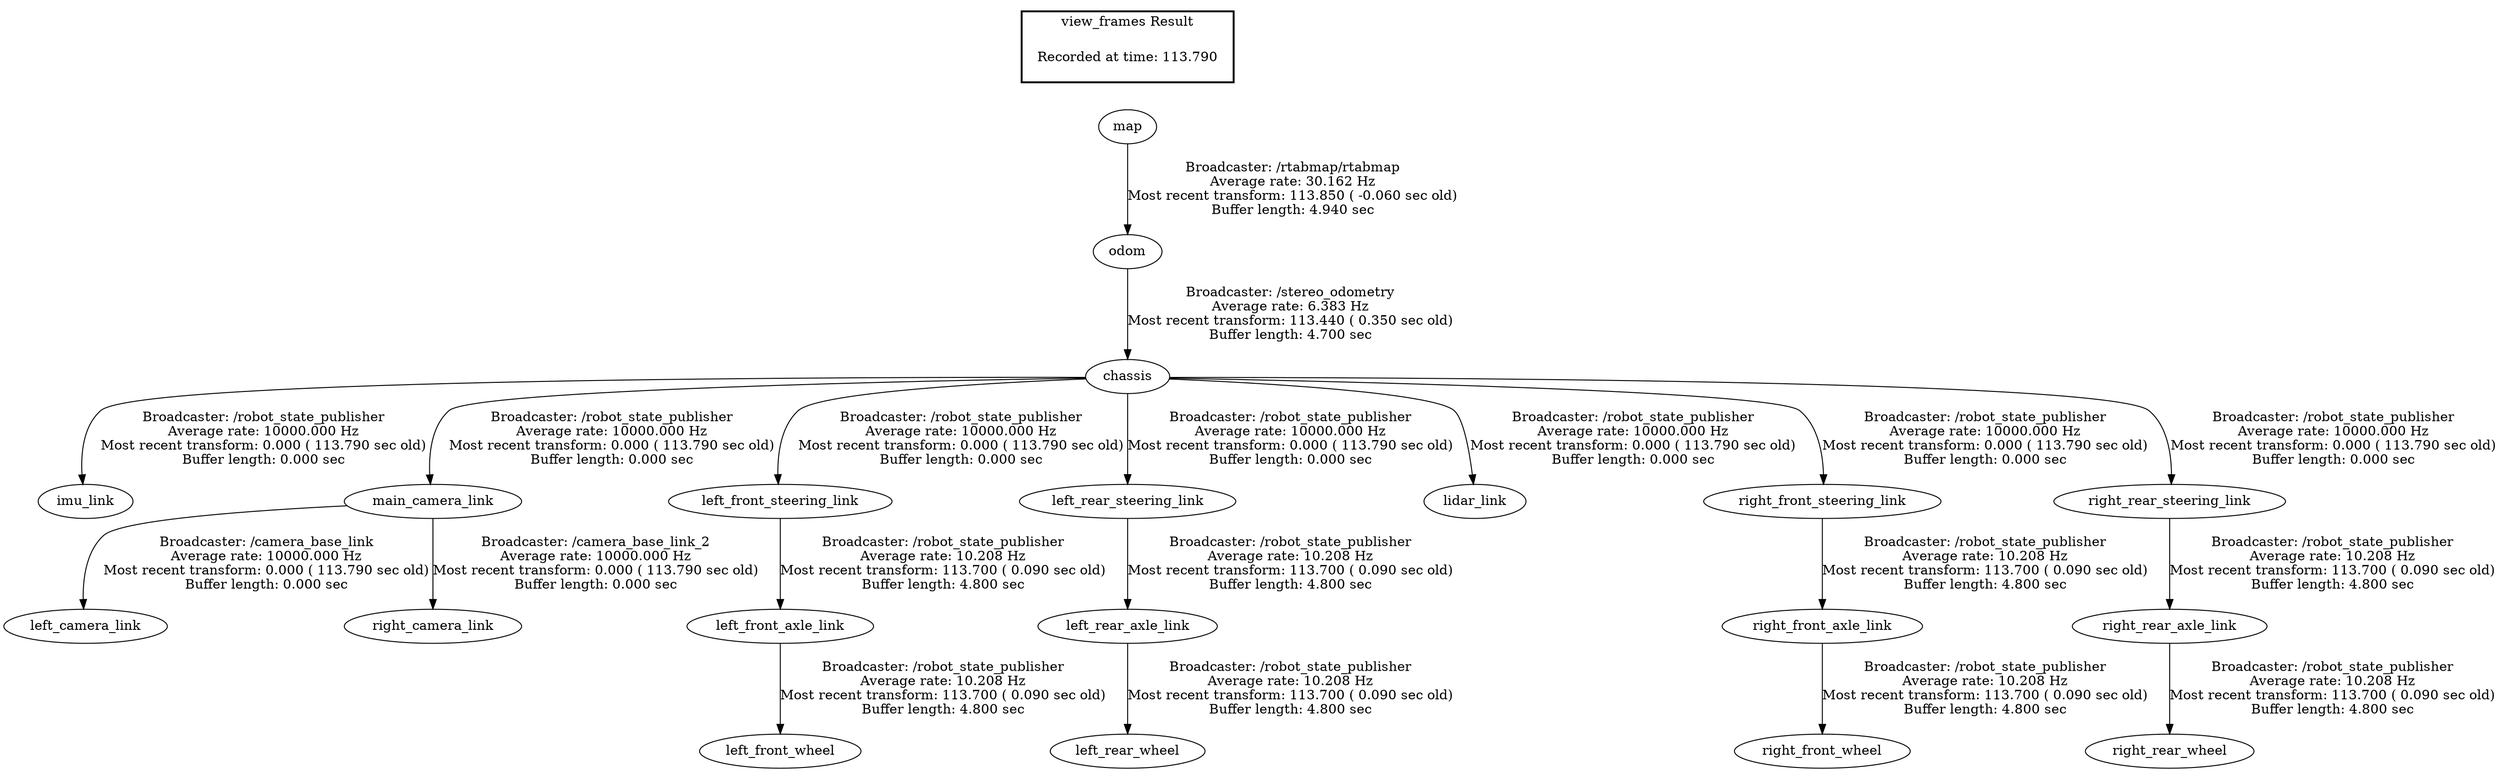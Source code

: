 digraph G {
"map" -> "odom"[label="Broadcaster: /rtabmap/rtabmap\nAverage rate: 30.162 Hz\nMost recent transform: 113.850 ( -0.060 sec old)\nBuffer length: 4.940 sec\n"];
"chassis" -> "imu_link"[label="Broadcaster: /robot_state_publisher\nAverage rate: 10000.000 Hz\nMost recent transform: 0.000 ( 113.790 sec old)\nBuffer length: 0.000 sec\n"];
"odom" -> "chassis"[label="Broadcaster: /stereo_odometry\nAverage rate: 6.383 Hz\nMost recent transform: 113.440 ( 0.350 sec old)\nBuffer length: 4.700 sec\n"];
"main_camera_link" -> "left_camera_link"[label="Broadcaster: /camera_base_link\nAverage rate: 10000.000 Hz\nMost recent transform: 0.000 ( 113.790 sec old)\nBuffer length: 0.000 sec\n"];
"chassis" -> "main_camera_link"[label="Broadcaster: /robot_state_publisher\nAverage rate: 10000.000 Hz\nMost recent transform: 0.000 ( 113.790 sec old)\nBuffer length: 0.000 sec\n"];
"chassis" -> "left_front_steering_link"[label="Broadcaster: /robot_state_publisher\nAverage rate: 10000.000 Hz\nMost recent transform: 0.000 ( 113.790 sec old)\nBuffer length: 0.000 sec\n"];
"chassis" -> "left_rear_steering_link"[label="Broadcaster: /robot_state_publisher\nAverage rate: 10000.000 Hz\nMost recent transform: 0.000 ( 113.790 sec old)\nBuffer length: 0.000 sec\n"];
"chassis" -> "lidar_link"[label="Broadcaster: /robot_state_publisher\nAverage rate: 10000.000 Hz\nMost recent transform: 0.000 ( 113.790 sec old)\nBuffer length: 0.000 sec\n"];
"main_camera_link" -> "right_camera_link"[label="Broadcaster: /camera_base_link_2\nAverage rate: 10000.000 Hz\nMost recent transform: 0.000 ( 113.790 sec old)\nBuffer length: 0.000 sec\n"];
"chassis" -> "right_front_steering_link"[label="Broadcaster: /robot_state_publisher\nAverage rate: 10000.000 Hz\nMost recent transform: 0.000 ( 113.790 sec old)\nBuffer length: 0.000 sec\n"];
"chassis" -> "right_rear_steering_link"[label="Broadcaster: /robot_state_publisher\nAverage rate: 10000.000 Hz\nMost recent transform: 0.000 ( 113.790 sec old)\nBuffer length: 0.000 sec\n"];
"left_front_axle_link" -> "left_front_wheel"[label="Broadcaster: /robot_state_publisher\nAverage rate: 10.208 Hz\nMost recent transform: 113.700 ( 0.090 sec old)\nBuffer length: 4.800 sec\n"];
"left_front_steering_link" -> "left_front_axle_link"[label="Broadcaster: /robot_state_publisher\nAverage rate: 10.208 Hz\nMost recent transform: 113.700 ( 0.090 sec old)\nBuffer length: 4.800 sec\n"];
"left_rear_axle_link" -> "left_rear_wheel"[label="Broadcaster: /robot_state_publisher\nAverage rate: 10.208 Hz\nMost recent transform: 113.700 ( 0.090 sec old)\nBuffer length: 4.800 sec\n"];
"left_rear_steering_link" -> "left_rear_axle_link"[label="Broadcaster: /robot_state_publisher\nAverage rate: 10.208 Hz\nMost recent transform: 113.700 ( 0.090 sec old)\nBuffer length: 4.800 sec\n"];
"right_front_axle_link" -> "right_front_wheel"[label="Broadcaster: /robot_state_publisher\nAverage rate: 10.208 Hz\nMost recent transform: 113.700 ( 0.090 sec old)\nBuffer length: 4.800 sec\n"];
"right_front_steering_link" -> "right_front_axle_link"[label="Broadcaster: /robot_state_publisher\nAverage rate: 10.208 Hz\nMost recent transform: 113.700 ( 0.090 sec old)\nBuffer length: 4.800 sec\n"];
"right_rear_axle_link" -> "right_rear_wheel"[label="Broadcaster: /robot_state_publisher\nAverage rate: 10.208 Hz\nMost recent transform: 113.700 ( 0.090 sec old)\nBuffer length: 4.800 sec\n"];
"right_rear_steering_link" -> "right_rear_axle_link"[label="Broadcaster: /robot_state_publisher\nAverage rate: 10.208 Hz\nMost recent transform: 113.700 ( 0.090 sec old)\nBuffer length: 4.800 sec\n"];
edge [style=invis];
 subgraph cluster_legend { style=bold; color=black; label ="view_frames Result";
"Recorded at time: 113.790"[ shape=plaintext ] ;
 }->"map";
}